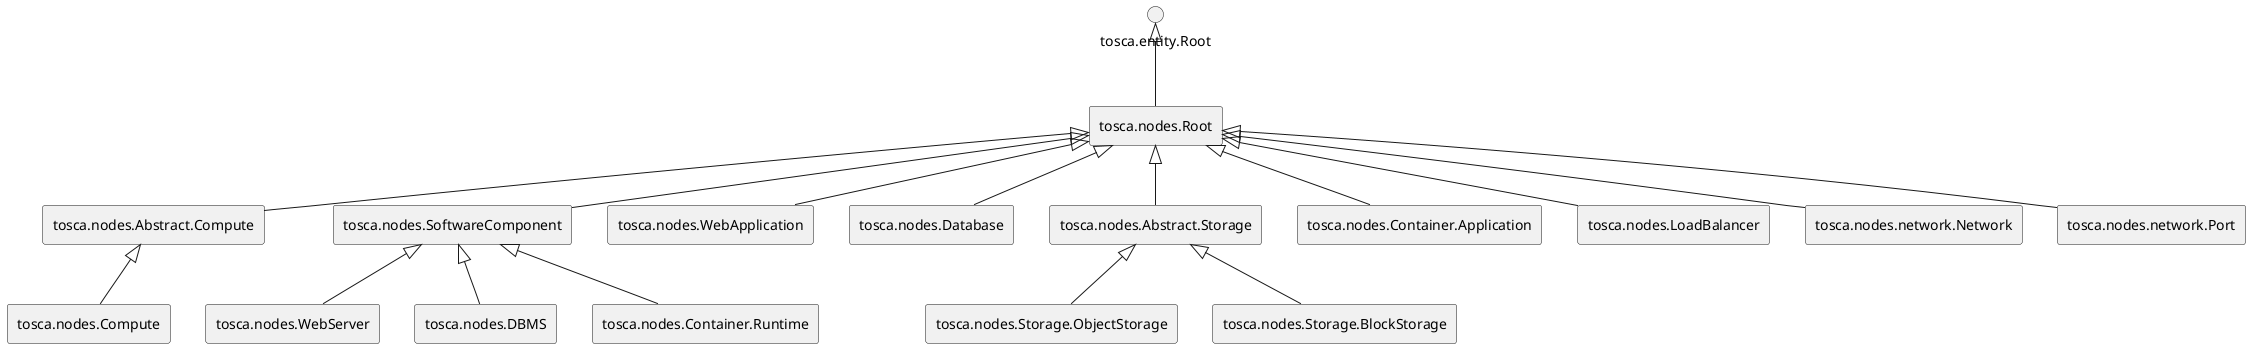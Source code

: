 @startuml
skinparam componentStyle rectangle


rectangle "tosca.nodes.Root"

rectangle "tosca.nodes.Abstract.Compute"

rectangle "tosca.nodes.Compute"

rectangle "tosca.nodes.SoftwareComponent"

rectangle "tosca.nodes.WebServer"

rectangle "tosca.nodes.WebApplication"

rectangle "tosca.nodes.DBMS"

rectangle "tosca.nodes.Database"

rectangle "tosca.nodes.Abstract.Storage"

rectangle "tosca.nodes.Storage.ObjectStorage"

rectangle "tosca.nodes.Storage.BlockStorage"

rectangle "tosca.nodes.Container.Runtime"

rectangle "tosca.nodes.Container.Application"

rectangle "tosca.nodes.LoadBalancer"

rectangle "tosca.nodes.network.Network"

rectangle "tosca.nodes.network.Port"


"tosca.entity.Root" <|-- "tosca.nodes.Root"

"tosca.nodes.Root" <|-- "tosca.nodes.Abstract.Compute"

"tosca.nodes.Abstract.Compute" <|-- "tosca.nodes.Compute"

"tosca.nodes.Root" <|-- "tosca.nodes.SoftwareComponent"

"tosca.nodes.SoftwareComponent" <|-- "tosca.nodes.WebServer"

"tosca.nodes.Root" <|-- "tosca.nodes.WebApplication"

"tosca.nodes.SoftwareComponent" <|-- "tosca.nodes.DBMS"

"tosca.nodes.Root" <|-- "tosca.nodes.Database"

"tosca.nodes.Root" <|-- "tosca.nodes.Abstract.Storage"

"tosca.nodes.Abstract.Storage" <|-- "tosca.nodes.Storage.ObjectStorage"

"tosca.nodes.Abstract.Storage" <|-- "tosca.nodes.Storage.BlockStorage"

"tosca.nodes.SoftwareComponent" <|-- "tosca.nodes.Container.Runtime"

"tosca.nodes.Root" <|-- "tosca.nodes.Container.Application"

"tosca.nodes.Root" <|-- "tosca.nodes.LoadBalancer"

"tosca.nodes.Root" <|-- "tosca.nodes.network.Network"

"tosca.nodes.Root" <|-- "tosca.nodes.network.Port"

@enduml